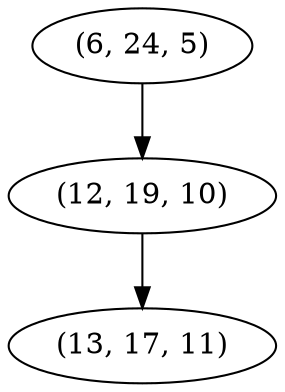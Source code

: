 digraph tree {
    "(6, 24, 5)";
    "(12, 19, 10)";
    "(13, 17, 11)";
    "(6, 24, 5)" -> "(12, 19, 10)";
    "(12, 19, 10)" -> "(13, 17, 11)";
}
